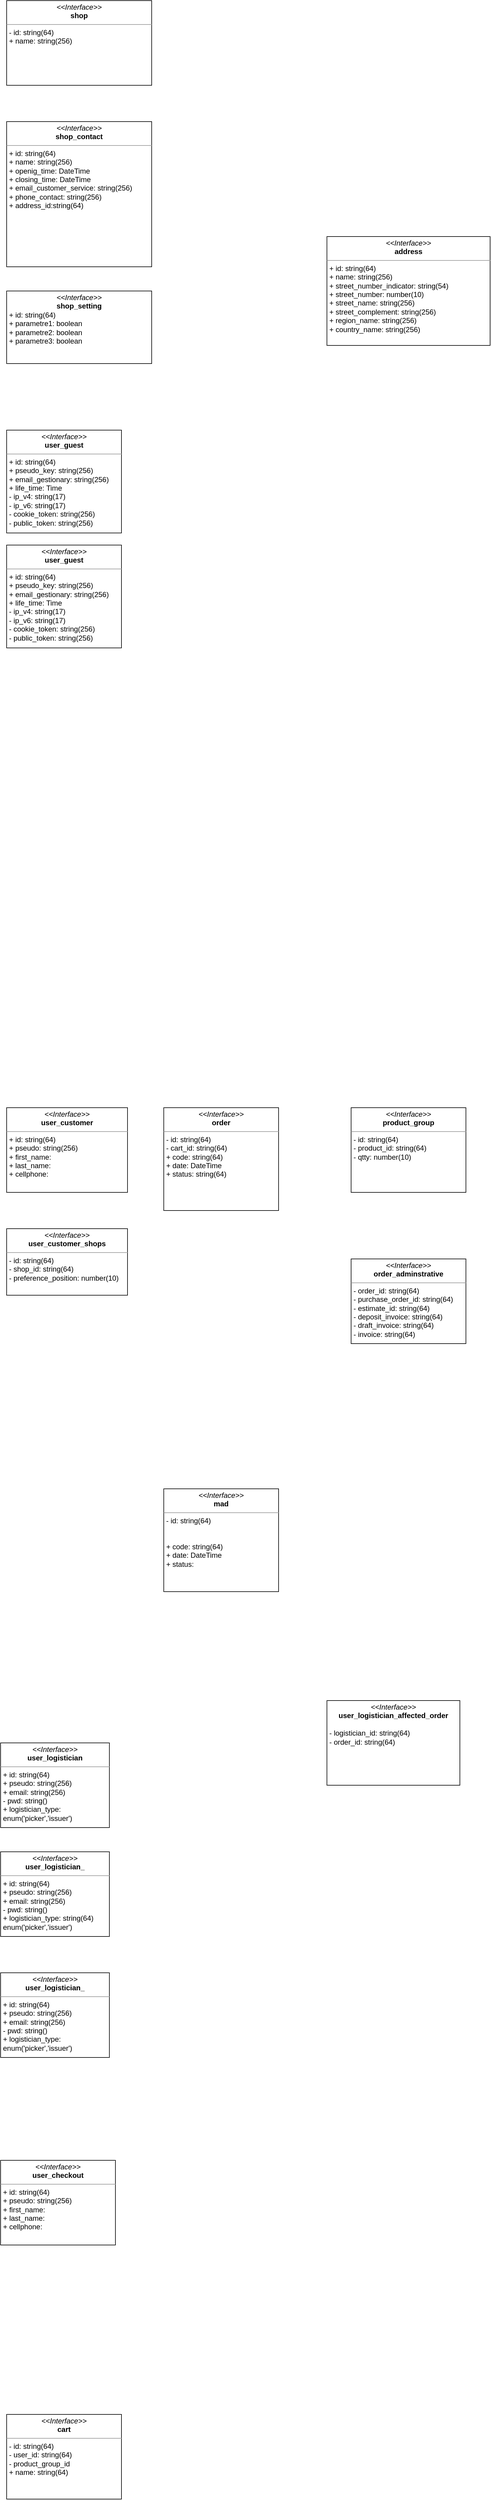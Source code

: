 <mxfile>
    <diagram id="p_xdTq8JCirfosBbSRyG" name="Page-1">
        <mxGraphModel dx="860" dy="1820" grid="1" gridSize="10" guides="1" tooltips="1" connect="1" arrows="1" fold="1" page="1" pageScale="1" pageWidth="850" pageHeight="1100" math="0" shadow="0">
            <root>
                <mxCell id="0"/>
                <mxCell id="1" parent="0"/>
                <mxCell id="2" value="&lt;p style=&quot;margin:0px;margin-top:4px;text-align:center;&quot;&gt;&lt;i&gt;&amp;lt;&amp;lt;Interface&amp;gt;&amp;gt;&lt;/i&gt;&lt;br&gt;&lt;b&gt;user_customer&lt;/b&gt;&lt;/p&gt;&lt;hr size=&quot;1&quot;&gt;&lt;p style=&quot;margin:0px;margin-left:4px;&quot;&gt;+ id: string(64)&lt;br&gt;&lt;/p&gt;&lt;p style=&quot;margin:0px;margin-left:4px;&quot;&gt;+ pseudo: string(256)&lt;/p&gt;&lt;p style=&quot;margin:0px;margin-left:4px;&quot;&gt;+ first_name:&amp;nbsp;&lt;/p&gt;&lt;p style=&quot;margin:0px;margin-left:4px;&quot;&gt;+ last_name:&lt;/p&gt;&lt;p style=&quot;margin:0px;margin-left:4px;&quot;&gt;+ cellphone:&amp;nbsp;&lt;/p&gt;&lt;p style=&quot;margin:0px;margin-left:4px;&quot;&gt;&lt;br&gt;&lt;/p&gt;" style="verticalAlign=top;align=left;overflow=fill;fontSize=12;fontFamily=Helvetica;html=1;" vertex="1" parent="1">
                    <mxGeometry x="40" y="1190" width="200" height="140" as="geometry"/>
                </mxCell>
                <mxCell id="3" value="&lt;p style=&quot;margin:0px;margin-top:4px;text-align:center;&quot;&gt;&lt;i&gt;&amp;lt;&amp;lt;Interface&amp;gt;&amp;gt;&lt;/i&gt;&lt;br&gt;&lt;b&gt;cart&lt;/b&gt;&lt;/p&gt;&lt;hr size=&quot;1&quot;&gt;&lt;p style=&quot;margin:0px;margin-left:4px;&quot;&gt;- id: string(64)&lt;br&gt;&lt;/p&gt;&lt;p style=&quot;margin:0px;margin-left:4px;&quot;&gt;- user_id: string(64)&lt;span style=&quot;background-color: initial;&quot;&gt;&amp;nbsp;&lt;/span&gt;&lt;/p&gt;&lt;p style=&quot;margin:0px;margin-left:4px;&quot;&gt;&lt;span style=&quot;background-color: initial;&quot;&gt;- product_group_id&lt;/span&gt;&lt;/p&gt;&lt;p style=&quot;margin:0px;margin-left:4px;&quot;&gt;+ name: string(64)&lt;span style=&quot;background-color: initial;&quot;&gt;&lt;br&gt;&lt;/span&gt;&lt;/p&gt;" style="verticalAlign=top;align=left;overflow=fill;fontSize=12;fontFamily=Helvetica;html=1;" vertex="1" parent="1">
                    <mxGeometry x="40" y="3350" width="190" height="140" as="geometry"/>
                </mxCell>
                <mxCell id="4" value="&lt;p style=&quot;margin:0px;margin-top:4px;text-align:center;&quot;&gt;&lt;i&gt;&amp;lt;&amp;lt;Interface&amp;gt;&amp;gt;&lt;/i&gt;&lt;br&gt;&lt;b&gt;product_group&lt;/b&gt;&lt;/p&gt;&lt;hr size=&quot;1&quot;&gt;&lt;p style=&quot;margin:0px;margin-left:4px;&quot;&gt;- id: string(64)&lt;br&gt;&lt;/p&gt;&lt;p style=&quot;margin:0px;margin-left:4px;&quot;&gt;- product_id: string(64)&lt;span style=&quot;background-color: initial;&quot;&gt;&amp;nbsp;&lt;/span&gt;&lt;/p&gt;&lt;p style=&quot;margin:0px;margin-left:4px;&quot;&gt;- qtty: number(10)&lt;/p&gt;&lt;p style=&quot;margin:0px;margin-left:4px;&quot;&gt;&lt;br&gt;&lt;/p&gt;" style="verticalAlign=top;align=left;overflow=fill;fontSize=12;fontFamily=Helvetica;html=1;" vertex="1" parent="1">
                    <mxGeometry x="610" y="1190" width="190" height="140" as="geometry"/>
                </mxCell>
                <mxCell id="5" value="&lt;p style=&quot;margin:0px;margin-top:4px;text-align:center;&quot;&gt;&lt;i&gt;&amp;lt;&amp;lt;Interface&amp;gt;&amp;gt;&lt;/i&gt;&lt;br&gt;&lt;b&gt;order&lt;/b&gt;&lt;/p&gt;&lt;hr size=&quot;1&quot;&gt;&lt;p style=&quot;margin:0px;margin-left:4px;&quot;&gt;- id: string(64)&lt;/p&gt;&lt;p style=&quot;margin:0px;margin-left:4px;&quot;&gt;- cart_id: string(64)&lt;/p&gt;&lt;p style=&quot;margin:0px;margin-left:4px;&quot;&gt;+ code: string(64)&lt;span style=&quot;background-color: initial;&quot;&gt;&amp;nbsp;&lt;/span&gt;&lt;/p&gt;&lt;p style=&quot;margin:0px;margin-left:4px;&quot;&gt;+ date: DateTime&lt;/p&gt;&lt;p style=&quot;margin:0px;margin-left:4px;&quot;&gt;&lt;span style=&quot;background-color: initial;&quot;&gt;+ status: string(64)&lt;/span&gt;&lt;br&gt;&lt;/p&gt;&lt;p style=&quot;margin:0px;margin-left:4px;&quot;&gt;&lt;br&gt;&lt;/p&gt;" style="verticalAlign=top;align=left;overflow=fill;fontSize=12;fontFamily=Helvetica;html=1;" vertex="1" parent="1">
                    <mxGeometry x="300" y="1190" width="190" height="170" as="geometry"/>
                </mxCell>
                <mxCell id="6" value="&lt;p style=&quot;margin:0px;margin-top:4px;text-align:center;&quot;&gt;&lt;i&gt;&amp;lt;&amp;lt;Interface&amp;gt;&amp;gt;&lt;/i&gt;&lt;br&gt;&lt;b&gt;order_adminstrative&lt;/b&gt;&lt;/p&gt;&lt;hr size=&quot;1&quot;&gt;&lt;p style=&quot;margin:0px;margin-left:4px;&quot;&gt;- order_id: string(64)&lt;/p&gt;&lt;p style=&quot;margin: 0px 0px 0px 4px;&quot;&gt;- purchase_order_id: string(64)&lt;/p&gt;&lt;div&gt;&lt;p style=&quot;margin: 0px 0px 0px 4px;&quot;&gt;- estimate_id: string(64)&lt;/p&gt;&lt;/div&gt;&lt;p style=&quot;margin:0px;margin-left:4px;&quot;&gt;- deposit_invoice: string(64)&lt;/p&gt;&lt;p style=&quot;margin:0px;margin-left:4px;&quot;&gt;- draft_invoice: string(64)&lt;/p&gt;&lt;p style=&quot;margin:0px;margin-left:4px;&quot;&gt;- invoice: string(64)&lt;/p&gt;&lt;p style=&quot;margin:0px;margin-left:4px;&quot;&gt;&lt;br&gt;&lt;/p&gt;" style="verticalAlign=top;align=left;overflow=fill;fontSize=12;fontFamily=Helvetica;html=1;" vertex="1" parent="1">
                    <mxGeometry x="610" y="1440" width="190" height="140" as="geometry"/>
                </mxCell>
                <mxCell id="7" value="&lt;p style=&quot;margin:0px;margin-top:4px;text-align:center;&quot;&gt;&lt;i&gt;&amp;lt;&amp;lt;Interface&amp;gt;&amp;gt;&lt;/i&gt;&lt;br&gt;&lt;b&gt;mad&lt;/b&gt;&lt;/p&gt;&lt;hr size=&quot;1&quot;&gt;&lt;p style=&quot;margin:0px;margin-left:4px;&quot;&gt;- id: string(64)&lt;br&gt;&lt;/p&gt;&lt;p style=&quot;margin: 0px 0px 0px 4px;&quot;&gt;&lt;br&gt;&lt;/p&gt;&lt;div&gt;&lt;br&gt;&lt;/div&gt;&lt;p style=&quot;margin:0px;margin-left:4px;&quot;&gt;+ code: string(64)&lt;span style=&quot;background-color: initial;&quot;&gt;&amp;nbsp;&lt;/span&gt;&lt;/p&gt;&lt;p style=&quot;margin:0px;margin-left:4px;&quot;&gt;+ date: DateTime&lt;/p&gt;&lt;p style=&quot;margin:0px;margin-left:4px;&quot;&gt;&lt;span style=&quot;background-color: initial;&quot;&gt;+ status:&amp;nbsp;&lt;/span&gt;&lt;br&gt;&lt;/p&gt;&lt;p style=&quot;margin:0px;margin-left:4px;&quot;&gt;&lt;br&gt;&lt;/p&gt;" style="verticalAlign=top;align=left;overflow=fill;fontSize=12;fontFamily=Helvetica;html=1;" vertex="1" parent="1">
                    <mxGeometry x="300" y="1820" width="190" height="170" as="geometry"/>
                </mxCell>
                <mxCell id="8" value="&lt;p style=&quot;margin:0px;margin-top:4px;text-align:center;&quot;&gt;&lt;i&gt;&amp;lt;&amp;lt;Interface&amp;gt;&amp;gt;&lt;/i&gt;&lt;br&gt;&lt;b&gt;user_customer_shops&lt;/b&gt;&lt;/p&gt;&lt;hr size=&quot;1&quot;&gt;&lt;p style=&quot;margin:0px;margin-left:4px;&quot;&gt;- id: string(64)&lt;br&gt;&lt;/p&gt;&lt;p style=&quot;margin:0px;margin-left:4px;&quot;&gt;- shop_id: string(64)&lt;/p&gt;&lt;p style=&quot;margin:0px;margin-left:4px;&quot;&gt;- preference_position: number(10)&lt;/p&gt;&lt;p style=&quot;margin:0px;margin-left:4px;&quot;&gt;&lt;br&gt;&lt;/p&gt;" style="verticalAlign=top;align=left;overflow=fill;fontSize=12;fontFamily=Helvetica;html=1;" vertex="1" parent="1">
                    <mxGeometry x="40" y="1390" width="200" height="110" as="geometry"/>
                </mxCell>
                <mxCell id="9" value="&lt;p style=&quot;margin:0px;margin-top:4px;text-align:center;&quot;&gt;&lt;i&gt;&amp;lt;&amp;lt;Interface&amp;gt;&amp;gt;&lt;/i&gt;&lt;br&gt;&lt;b&gt;user_logistician&lt;/b&gt;&lt;/p&gt;&lt;hr size=&quot;1&quot;&gt;&lt;p style=&quot;margin:0px;margin-left:4px;&quot;&gt;+ id: string(64)&lt;br&gt;&lt;/p&gt;&lt;p style=&quot;margin:0px;margin-left:4px;&quot;&gt;+ pseudo: string(256)&lt;/p&gt;&lt;p style=&quot;margin:0px;margin-left:4px;&quot;&gt;+ email: string(256)&lt;/p&gt;&lt;p style=&quot;margin:0px;margin-left:4px;&quot;&gt;&lt;span style=&quot;background-color: initial;&quot;&gt;- pwd: string()&amp;nbsp;&lt;/span&gt;&lt;/p&gt;&lt;p style=&quot;margin:0px;margin-left:4px;&quot;&gt;+ logistician_type: enum('picker','issuer')&amp;nbsp;&lt;/p&gt;&lt;p style=&quot;margin:0px;margin-left:4px;&quot;&gt;&lt;br&gt;&lt;/p&gt;" style="verticalAlign=top;align=left;overflow=fill;fontSize=12;fontFamily=Helvetica;html=1;whiteSpace=wrap;" vertex="1" parent="1">
                    <mxGeometry x="30" y="2240" width="180" height="140" as="geometry"/>
                </mxCell>
                <mxCell id="10" value="&lt;p style=&quot;margin:0px;margin-top:4px;text-align:center;&quot;&gt;&lt;i&gt;&amp;lt;&amp;lt;Interface&amp;gt;&amp;gt;&lt;/i&gt;&lt;br&gt;&lt;b&gt;user_checkout&lt;/b&gt;&lt;/p&gt;&lt;hr size=&quot;1&quot;&gt;&lt;p style=&quot;margin:0px;margin-left:4px;&quot;&gt;+ id: string(64)&lt;br&gt;&lt;/p&gt;&lt;p style=&quot;margin:0px;margin-left:4px;&quot;&gt;+ pseudo: string(256)&lt;/p&gt;&lt;p style=&quot;margin:0px;margin-left:4px;&quot;&gt;+ first_name:&amp;nbsp;&lt;/p&gt;&lt;p style=&quot;margin:0px;margin-left:4px;&quot;&gt;+ last_name:&lt;/p&gt;&lt;p style=&quot;margin:0px;margin-left:4px;&quot;&gt;+ cellphone:&amp;nbsp;&lt;/p&gt;&lt;p style=&quot;margin:0px;margin-left:4px;&quot;&gt;&lt;br&gt;&lt;/p&gt;" style="verticalAlign=top;align=left;overflow=fill;fontSize=12;fontFamily=Helvetica;html=1;" vertex="1" parent="1">
                    <mxGeometry x="30" y="2930" width="190" height="140" as="geometry"/>
                </mxCell>
                <mxCell id="12" value="&lt;p style=&quot;margin:0px;margin-top:4px;text-align:center;&quot;&gt;&lt;i&gt;&amp;lt;&amp;lt;Interface&amp;gt;&amp;gt;&lt;/i&gt;&lt;br&gt;&lt;b&gt;shop&lt;/b&gt;&lt;/p&gt;&lt;hr size=&quot;1&quot;&gt;&lt;p style=&quot;margin:0px;margin-left:4px;&quot;&gt;- id: string(64)&lt;/p&gt;&lt;p style=&quot;margin:0px;margin-left:4px;&quot;&gt;+ name: string(256)&lt;/p&gt;&lt;p style=&quot;margin:0px;margin-left:4px;&quot;&gt;&lt;br&gt;&lt;/p&gt;" style="verticalAlign=top;align=left;overflow=fill;fontSize=12;fontFamily=Helvetica;html=1;" vertex="1" parent="1">
                    <mxGeometry x="40" y="-640" width="240" height="140" as="geometry"/>
                </mxCell>
                <mxCell id="13" value="&lt;p style=&quot;margin:0px;margin-top:4px;text-align:center;&quot;&gt;&lt;i&gt;&amp;lt;&amp;lt;Interface&amp;gt;&amp;gt;&lt;/i&gt;&lt;br&gt;&lt;b&gt;shop_contact&lt;/b&gt;&lt;/p&gt;&lt;hr size=&quot;1&quot;&gt;&lt;p style=&quot;margin:0px;margin-left:4px;&quot;&gt;+ id: string(64)&lt;br&gt;&lt;/p&gt;&lt;p style=&quot;margin:0px;margin-left:4px;&quot;&gt;+ name: string(256)&lt;/p&gt;&lt;p style=&quot;margin:0px;margin-left:4px;&quot;&gt;+ openig_time: DateTime&lt;/p&gt;&lt;p style=&quot;margin:0px;margin-left:4px;&quot;&gt;+ closing_time: DateTime&amp;nbsp;&lt;/p&gt;&lt;p style=&quot;margin:0px;margin-left:4px;&quot;&gt;+ email_customer_service: string(256)&lt;/p&gt;&lt;p style=&quot;margin:0px;margin-left:4px;&quot;&gt;+ phone_contact: string(256)&lt;/p&gt;&lt;p style=&quot;margin:0px;margin-left:4px;&quot;&gt;+ address_id:string(64)&lt;/p&gt;" style="verticalAlign=top;align=left;overflow=fill;fontSize=12;fontFamily=Helvetica;html=1;" vertex="1" parent="1">
                    <mxGeometry x="40" y="-440" width="240" height="240" as="geometry"/>
                </mxCell>
                <mxCell id="14" value="&lt;p style=&quot;margin:0px;margin-top:4px;text-align:center;&quot;&gt;&lt;i&gt;&amp;lt;&amp;lt;Interface&amp;gt;&amp;gt;&lt;/i&gt;&lt;br&gt;&lt;b&gt;address&lt;/b&gt;&lt;/p&gt;&lt;hr size=&quot;1&quot;&gt;&lt;p style=&quot;margin:0px;margin-left:4px;&quot;&gt;+ id: string(64)&lt;br&gt;&lt;/p&gt;&lt;p style=&quot;margin:0px;margin-left:4px;&quot;&gt;+ name: string(256)&lt;/p&gt;&lt;p style=&quot;margin:0px;margin-left:4px;&quot;&gt;+ street_number_indicator: string(54)&lt;/p&gt;&lt;p style=&quot;margin:0px;margin-left:4px;&quot;&gt;+ street_number: number(10)&lt;/p&gt;&lt;p style=&quot;margin:0px;margin-left:4px;&quot;&gt;+ street_name: string(256)&lt;/p&gt;&lt;p style=&quot;margin:0px;margin-left:4px;&quot;&gt;+ street_complement: string(256)&lt;/p&gt;&lt;p style=&quot;margin:0px;margin-left:4px;&quot;&gt;+ region_name: string(256)&lt;/p&gt;&lt;p style=&quot;margin:0px;margin-left:4px;&quot;&gt;+ country_name: string(256)&lt;/p&gt;&lt;p style=&quot;margin:0px;margin-left:4px;&quot;&gt;&lt;br&gt;&lt;/p&gt;" style="verticalAlign=top;align=left;overflow=fill;fontSize=12;fontFamily=Helvetica;html=1;" vertex="1" parent="1">
                    <mxGeometry x="570" y="-250" width="270" height="180" as="geometry"/>
                </mxCell>
                <mxCell id="15" value="&lt;p style=&quot;margin:0px;margin-top:4px;text-align:center;&quot;&gt;&lt;i&gt;&amp;lt;&amp;lt;Interface&amp;gt;&amp;gt;&lt;/i&gt;&lt;br&gt;&lt;b&gt;user_logistician_affected_order&lt;/b&gt;&lt;/p&gt;&lt;p style=&quot;margin:0px;margin-left:4px;&quot;&gt;&lt;br&gt;&lt;/p&gt;&lt;p style=&quot;margin:0px;margin-left:4px;&quot;&gt;- logistician_id: string(64)&lt;/p&gt;&lt;p style=&quot;margin:0px;margin-left:4px;&quot;&gt;- order_id: string(64)&lt;/p&gt;&lt;p style=&quot;margin:0px;margin-left:4px;&quot;&gt;&lt;br&gt;&lt;/p&gt;" style="verticalAlign=top;align=left;overflow=fill;fontSize=12;fontFamily=Helvetica;html=1;whiteSpace=wrap;" vertex="1" parent="1">
                    <mxGeometry x="570" y="2170" width="220" height="140" as="geometry"/>
                </mxCell>
                <mxCell id="16" value="&lt;p style=&quot;margin:0px;margin-top:4px;text-align:center;&quot;&gt;&lt;i&gt;&amp;lt;&amp;lt;Interface&amp;gt;&amp;gt;&lt;/i&gt;&lt;br&gt;&lt;b&gt;shop_setting&lt;/b&gt;&lt;/p&gt;&lt;p style=&quot;margin:0px;margin-left:4px;&quot;&gt;+ id: string(64)&lt;br&gt;&lt;/p&gt;&lt;p style=&quot;margin:0px;margin-left:4px;&quot;&gt;+ parametre1: boolean&lt;/p&gt;&lt;p style=&quot;margin:0px;margin-left:4px;&quot;&gt;+ parametre2: boolean&lt;br&gt;&lt;/p&gt;&lt;p style=&quot;margin:0px;margin-left:4px;&quot;&gt;+ parametre3: boolean&lt;br&gt;&lt;/p&gt;" style="verticalAlign=top;align=left;overflow=fill;fontSize=12;fontFamily=Helvetica;html=1;" vertex="1" parent="1">
                    <mxGeometry x="40" y="-160" width="240" height="120" as="geometry"/>
                </mxCell>
                <mxCell id="17" value="&lt;p style=&quot;margin:0px;margin-top:4px;text-align:center;&quot;&gt;&lt;i&gt;&amp;lt;&amp;lt;Interface&amp;gt;&amp;gt;&lt;/i&gt;&lt;br&gt;&lt;b&gt;user_logistician_&lt;/b&gt;&lt;/p&gt;&lt;hr size=&quot;1&quot;&gt;&lt;p style=&quot;margin:0px;margin-left:4px;&quot;&gt;+ id: string(64)&lt;br&gt;&lt;/p&gt;&lt;p style=&quot;margin:0px;margin-left:4px;&quot;&gt;+ pseudo: string(256)&lt;/p&gt;&lt;p style=&quot;margin:0px;margin-left:4px;&quot;&gt;+ email: string(256)&lt;/p&gt;&lt;p style=&quot;margin:0px;margin-left:4px;&quot;&gt;&lt;span style=&quot;background-color: initial;&quot;&gt;- pwd: string()&amp;nbsp;&lt;/span&gt;&lt;/p&gt;&lt;p style=&quot;margin:0px;margin-left:4px;&quot;&gt;+ logistician_type: string(64) enum('picker','issuer')&amp;nbsp;&lt;/p&gt;&lt;p style=&quot;margin:0px;margin-left:4px;&quot;&gt;&lt;br&gt;&lt;/p&gt;" style="verticalAlign=top;align=left;overflow=fill;fontSize=12;fontFamily=Helvetica;html=1;whiteSpace=wrap;" vertex="1" parent="1">
                    <mxGeometry x="30" y="2420" width="180" height="140" as="geometry"/>
                </mxCell>
                <mxCell id="18" value="&lt;p style=&quot;margin:0px;margin-top:4px;text-align:center;&quot;&gt;&lt;i&gt;&amp;lt;&amp;lt;Interface&amp;gt;&amp;gt;&lt;/i&gt;&lt;br&gt;&lt;b&gt;user_logistician_&lt;/b&gt;&lt;/p&gt;&lt;hr size=&quot;1&quot;&gt;&lt;p style=&quot;margin:0px;margin-left:4px;&quot;&gt;+ id: string(64)&lt;br&gt;&lt;/p&gt;&lt;p style=&quot;margin:0px;margin-left:4px;&quot;&gt;+ pseudo: string(256)&lt;/p&gt;&lt;p style=&quot;margin:0px;margin-left:4px;&quot;&gt;+ email: string(256)&lt;/p&gt;&lt;p style=&quot;margin:0px;margin-left:4px;&quot;&gt;&lt;span style=&quot;background-color: initial;&quot;&gt;- pwd: string()&amp;nbsp;&lt;/span&gt;&lt;/p&gt;&lt;p style=&quot;margin:0px;margin-left:4px;&quot;&gt;+ logistician_type: enum('picker','issuer')&amp;nbsp;&lt;/p&gt;&lt;p style=&quot;margin:0px;margin-left:4px;&quot;&gt;&lt;br&gt;&lt;/p&gt;" style="verticalAlign=top;align=left;overflow=fill;fontSize=12;fontFamily=Helvetica;html=1;whiteSpace=wrap;" vertex="1" parent="1">
                    <mxGeometry x="30" y="2620" width="180" height="140" as="geometry"/>
                </mxCell>
                <mxCell id="19" value="&lt;p style=&quot;margin:0px;margin-top:4px;text-align:center;&quot;&gt;&lt;i&gt;&amp;lt;&amp;lt;Interface&amp;gt;&amp;gt;&lt;/i&gt;&lt;br&gt;&lt;b&gt;user_guest&lt;/b&gt;&lt;/p&gt;&lt;hr size=&quot;1&quot;&gt;&lt;p style=&quot;margin:0px;margin-left:4px;&quot;&gt;+ id: string(64)&lt;br&gt;&lt;/p&gt;&lt;p style=&quot;margin:0px;margin-left:4px;&quot;&gt;+ pseudo_key: string(256)&lt;/p&gt;&lt;p style=&quot;margin:0px;margin-left:4px;&quot;&gt;+ email_gestionary: string(256)&amp;nbsp;&lt;/p&gt;&lt;p style=&quot;margin:0px;margin-left:4px;&quot;&gt;+ life_time: Time&lt;/p&gt;&lt;p style=&quot;margin:0px;margin-left:4px;&quot;&gt;- ip_v4: string(17)&lt;/p&gt;&lt;p style=&quot;margin:0px;margin-left:4px;&quot;&gt;- ip_v6: string(17)&lt;br&gt;&lt;/p&gt;&lt;p style=&quot;margin:0px;margin-left:4px;&quot;&gt;- cookie_token: string(256)&lt;/p&gt;&lt;p style=&quot;margin:0px;margin-left:4px;&quot;&gt;- public_token: string(256)&lt;/p&gt;&lt;p style=&quot;margin:0px;margin-left:4px;&quot;&gt;&lt;br&gt;&lt;/p&gt;" style="verticalAlign=top;align=left;overflow=fill;fontSize=12;fontFamily=Helvetica;html=1;" vertex="1" parent="1">
                    <mxGeometry x="40" y="70" width="190" height="170" as="geometry"/>
                </mxCell>
                <mxCell id="20" value="&lt;p style=&quot;margin:0px;margin-top:4px;text-align:center;&quot;&gt;&lt;i&gt;&amp;lt;&amp;lt;Interface&amp;gt;&amp;gt;&lt;/i&gt;&lt;br&gt;&lt;b&gt;user_guest&lt;/b&gt;&lt;/p&gt;&lt;hr size=&quot;1&quot;&gt;&lt;p style=&quot;margin:0px;margin-left:4px;&quot;&gt;+ id: string(64)&lt;br&gt;&lt;/p&gt;&lt;p style=&quot;margin:0px;margin-left:4px;&quot;&gt;+ pseudo_key: string(256)&lt;/p&gt;&lt;p style=&quot;margin:0px;margin-left:4px;&quot;&gt;+ email_gestionary: string(256)&amp;nbsp;&lt;/p&gt;&lt;p style=&quot;margin:0px;margin-left:4px;&quot;&gt;+ life_time: Time&lt;/p&gt;&lt;p style=&quot;margin:0px;margin-left:4px;&quot;&gt;- ip_v4: string(17)&lt;/p&gt;&lt;p style=&quot;margin:0px;margin-left:4px;&quot;&gt;- ip_v6: string(17)&lt;br&gt;&lt;/p&gt;&lt;p style=&quot;margin:0px;margin-left:4px;&quot;&gt;- cookie_token: string(256)&lt;/p&gt;&lt;p style=&quot;margin:0px;margin-left:4px;&quot;&gt;- public_token: string(256)&lt;/p&gt;&lt;p style=&quot;margin:0px;margin-left:4px;&quot;&gt;&lt;br&gt;&lt;/p&gt;" style="verticalAlign=top;align=left;overflow=fill;fontSize=12;fontFamily=Helvetica;html=1;" vertex="1" parent="1">
                    <mxGeometry x="40" y="260" width="190" height="170" as="geometry"/>
                </mxCell>
            </root>
        </mxGraphModel>
    </diagram>
</mxfile>